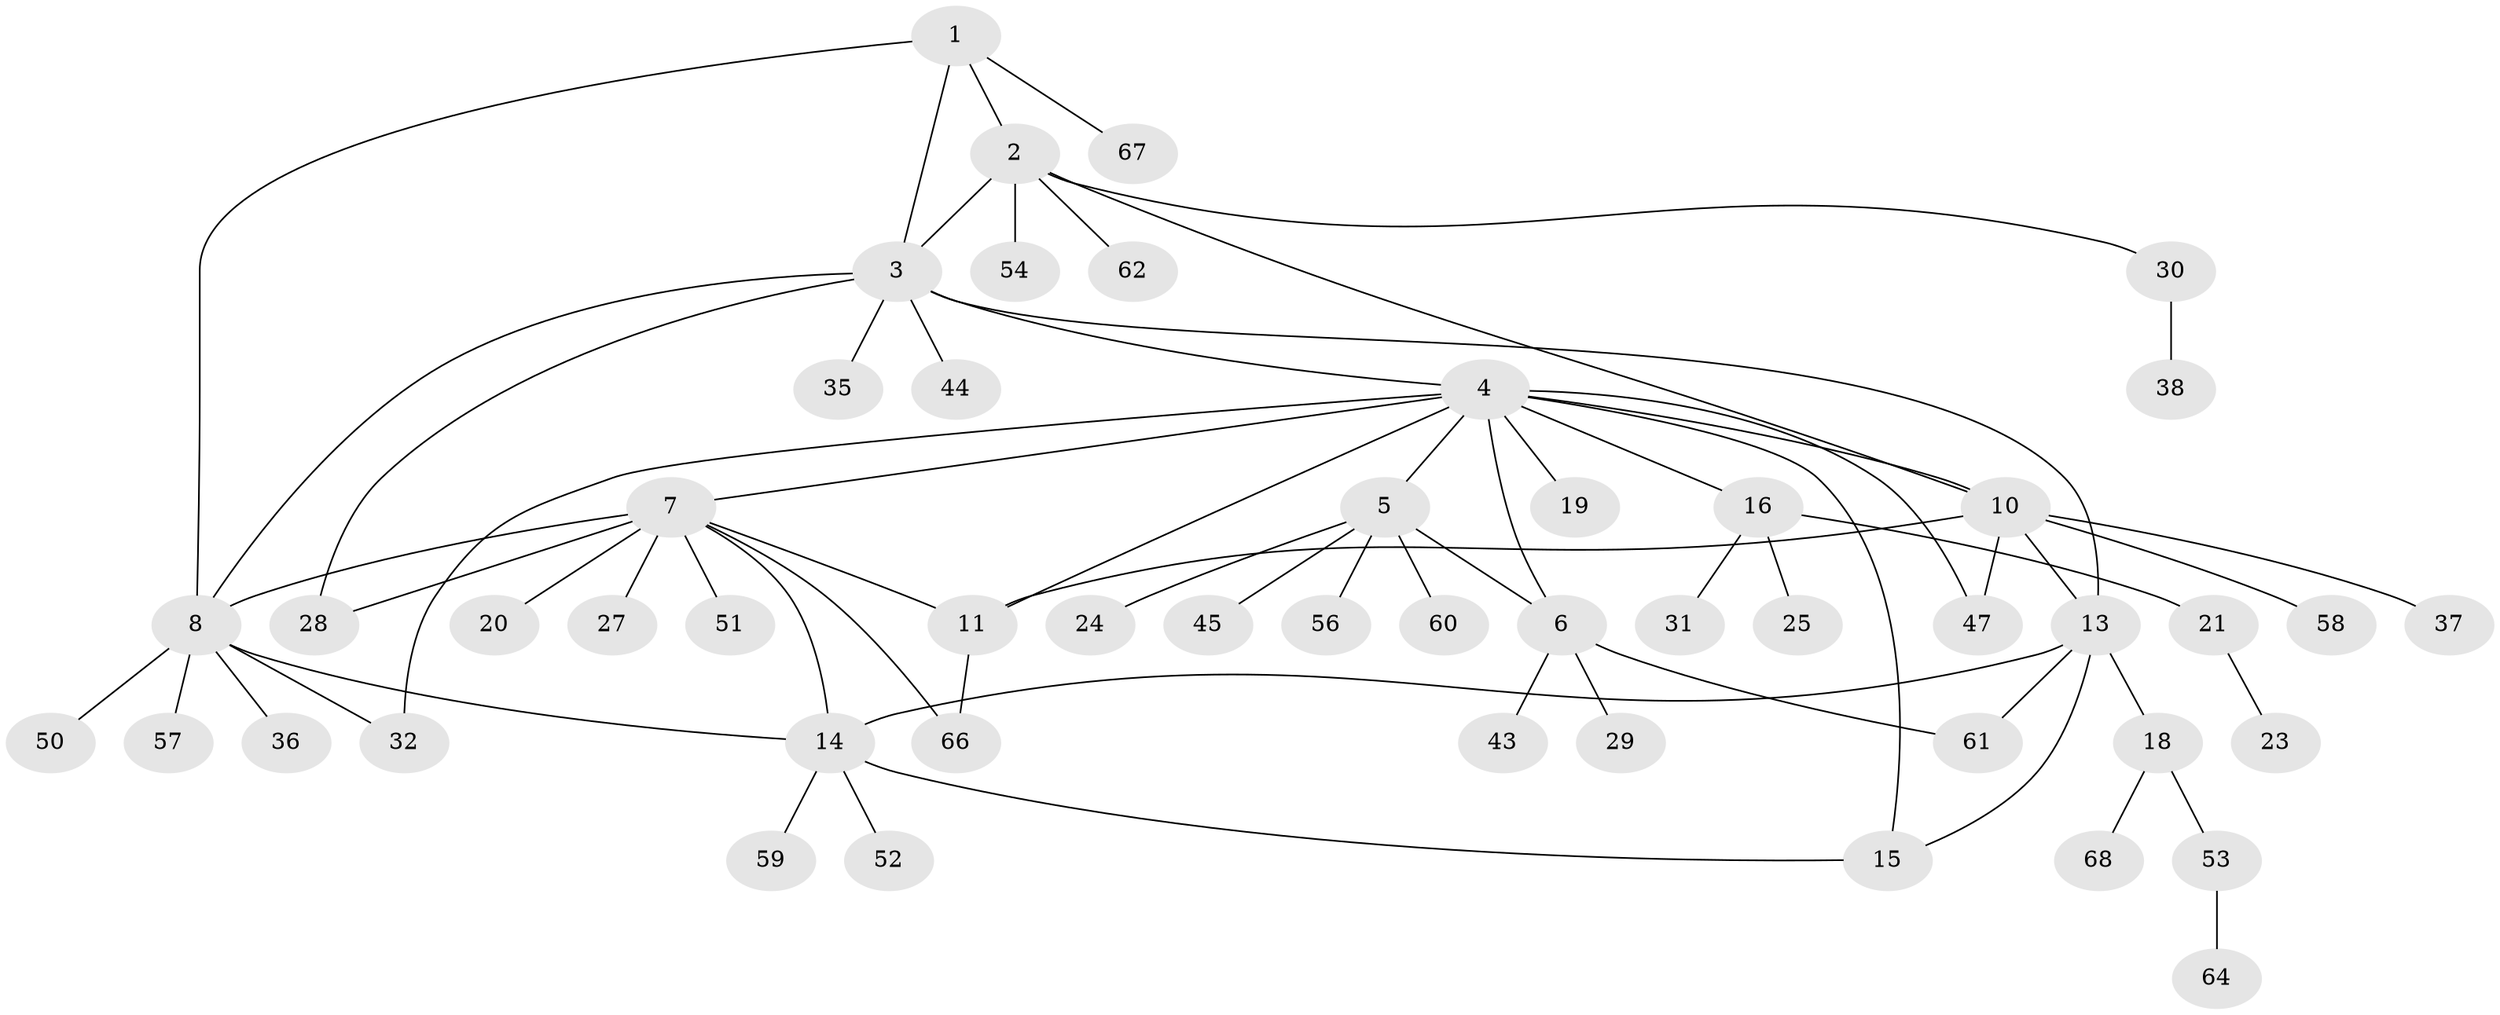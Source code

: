 // original degree distribution, {3: 0.08695652173913043, 7: 0.057971014492753624, 8: 0.028985507246376812, 6: 0.057971014492753624, 10: 0.014492753623188406, 5: 0.043478260869565216, 2: 0.2028985507246377, 1: 0.5072463768115942}
// Generated by graph-tools (version 1.1) at 2025/11/02/27/25 16:11:36]
// undirected, 51 vertices, 67 edges
graph export_dot {
graph [start="1"]
  node [color=gray90,style=filled];
  1 [super="+22"];
  2 [super="+26"];
  3 [super="+40"];
  4 [super="+12"];
  5 [super="+39"];
  6 [super="+63"];
  7 [super="+9"];
  8 [super="+17"];
  10 [super="+69"];
  11 [super="+33"];
  13 [super="+55"];
  14 [super="+65"];
  15;
  16 [super="+34"];
  18 [super="+46"];
  19;
  20;
  21 [super="+48"];
  23 [super="+42"];
  24;
  25;
  27;
  28;
  29;
  30;
  31;
  32 [super="+41"];
  35 [super="+49"];
  36;
  37;
  38;
  43;
  44;
  45;
  47;
  50;
  51;
  52;
  53;
  54;
  56;
  57;
  58;
  59;
  60;
  61;
  62;
  64;
  66;
  67;
  68;
  1 -- 2;
  1 -- 3;
  1 -- 8;
  1 -- 67;
  2 -- 3;
  2 -- 10;
  2 -- 30;
  2 -- 54;
  2 -- 62;
  3 -- 4;
  3 -- 8 [weight=2];
  3 -- 13;
  3 -- 35;
  3 -- 28;
  3 -- 44;
  4 -- 5;
  4 -- 6;
  4 -- 15;
  4 -- 19;
  4 -- 47;
  4 -- 7;
  4 -- 16;
  4 -- 32;
  4 -- 10;
  4 -- 11;
  5 -- 6;
  5 -- 24;
  5 -- 45;
  5 -- 56;
  5 -- 60;
  6 -- 29;
  6 -- 43;
  6 -- 61;
  7 -- 8 [weight=2];
  7 -- 14;
  7 -- 20;
  7 -- 27;
  7 -- 28;
  7 -- 66;
  7 -- 51;
  7 -- 11;
  8 -- 36;
  8 -- 50;
  8 -- 57;
  8 -- 14;
  8 -- 32;
  10 -- 11;
  10 -- 13;
  10 -- 37;
  10 -- 58;
  10 -- 47;
  11 -- 66;
  13 -- 14;
  13 -- 15;
  13 -- 18;
  13 -- 61;
  14 -- 15;
  14 -- 52;
  14 -- 59;
  16 -- 21;
  16 -- 25;
  16 -- 31;
  18 -- 68;
  18 -- 53;
  21 -- 23;
  30 -- 38;
  53 -- 64;
}
